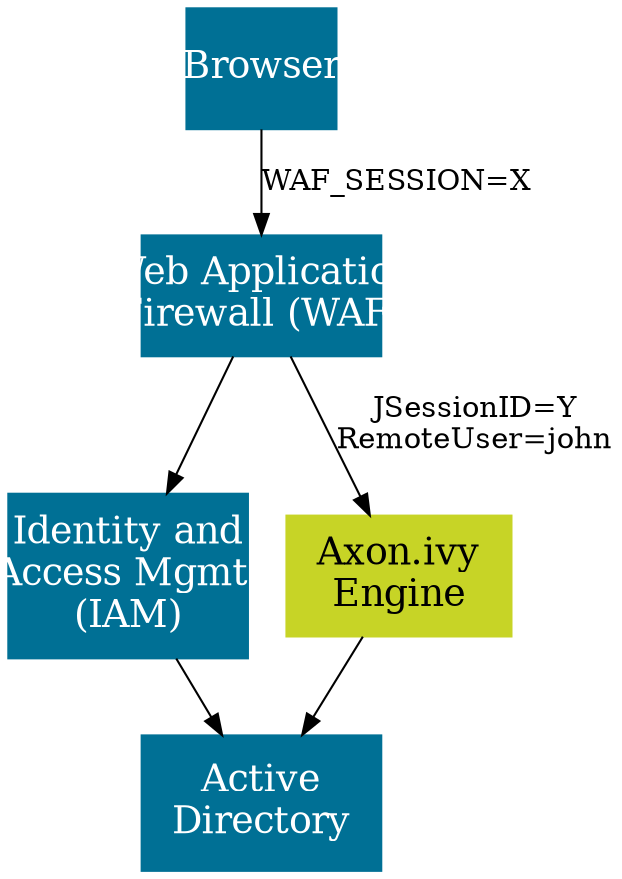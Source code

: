 
digraph overview {
  node [
    shape=box, 
    style=filled,
    margin=0 width=2 height=0.8
    fontcolor="white",    
    color="#007095",
    fixedsize=true,
    fontsize=18
  ];

  browser [ label="Browser", pos = "0,3!", width=1];

  waf [ label="Web Application\nFirewall (WAF)",pos = "3.5,3!" width=1.6];
  iam [ label="Identity and\nAccess Mgmt.\n(IAM)",pos = "3.5,1.5!" height=1.1 width=1.6];
  ad [ label="Active\nDirectory",pos = "3.5,0!" height=0.9 width=1.6];
 
  engine [label="Axon.ivy\nEngine", pos="7,3!", width="1.5", color="#C7D426", fontcolor="black"];
  
  browser -> waf [ label="WAF_SESSION=X"];
  waf -> engine [ label="JSessionID=Y\nRemoteUser=john"];
  engine -> ad;
  iam -> ad;
  waf -> iam;
}
